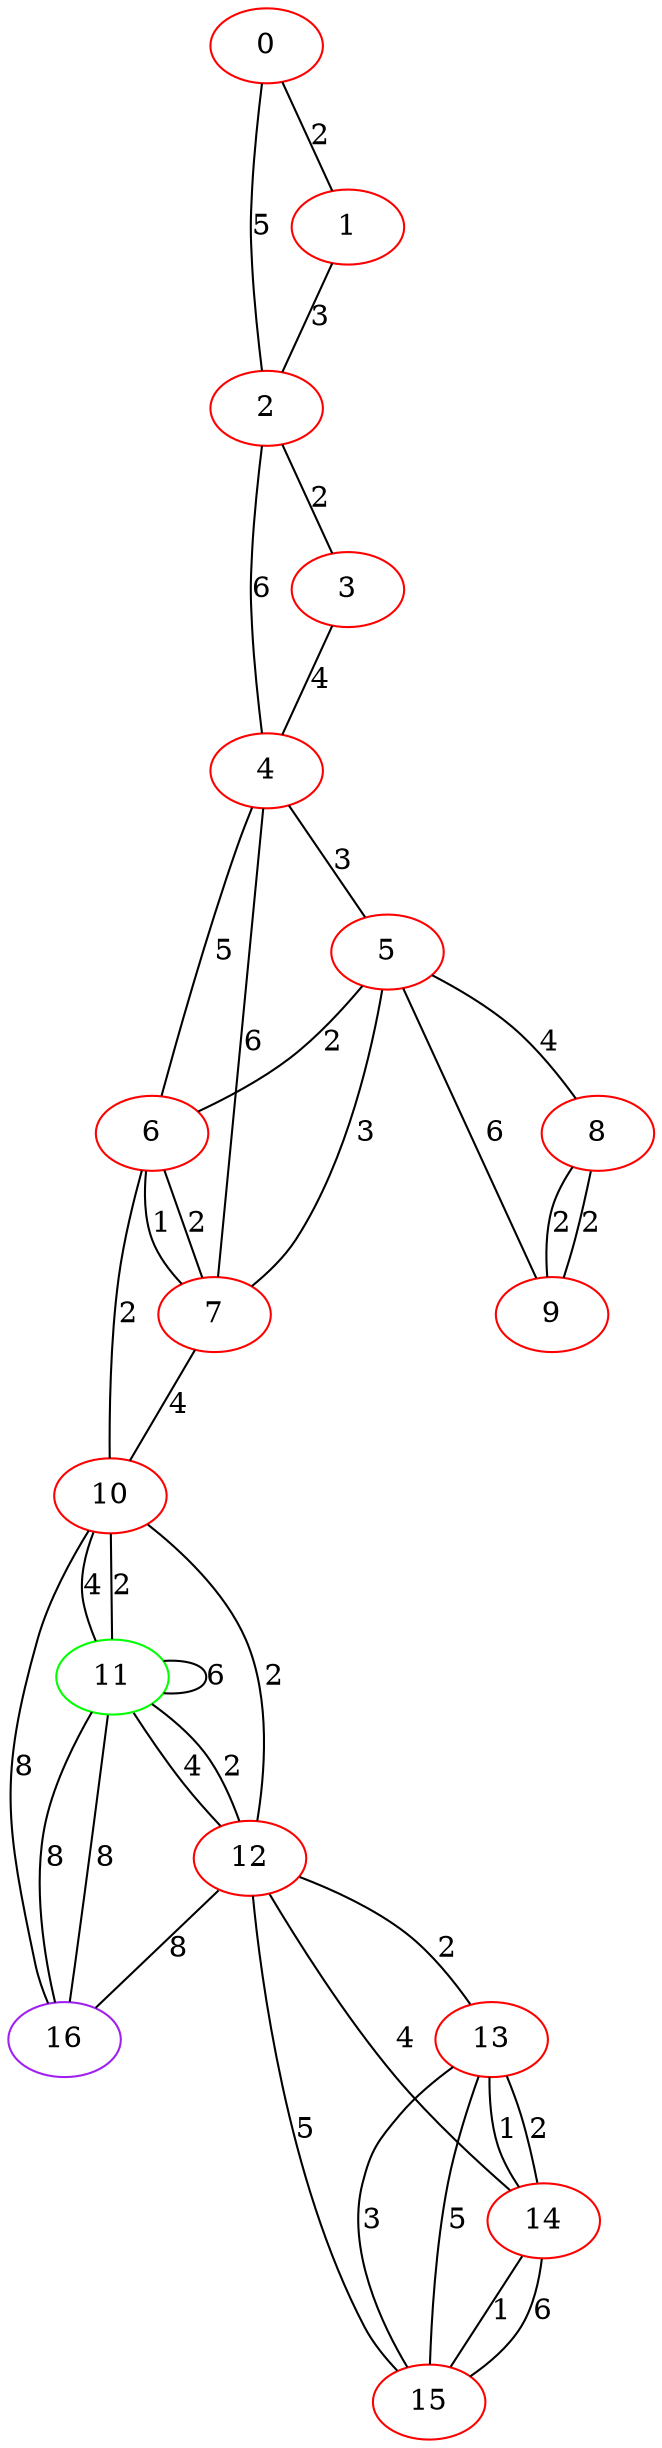 graph "" {
0 [color=red, weight=1];
1 [color=red, weight=1];
2 [color=red, weight=1];
3 [color=red, weight=1];
4 [color=red, weight=1];
5 [color=red, weight=1];
6 [color=red, weight=1];
7 [color=red, weight=1];
8 [color=red, weight=1];
9 [color=red, weight=1];
10 [color=red, weight=1];
11 [color=green, weight=2];
12 [color=red, weight=1];
13 [color=red, weight=1];
14 [color=red, weight=1];
15 [color=red, weight=1];
16 [color=purple, weight=4];
0 -- 1  [key=0, label=2];
0 -- 2  [key=0, label=5];
1 -- 2  [key=0, label=3];
2 -- 3  [key=0, label=2];
2 -- 4  [key=0, label=6];
3 -- 4  [key=0, label=4];
4 -- 5  [key=0, label=3];
4 -- 6  [key=0, label=5];
4 -- 7  [key=0, label=6];
5 -- 8  [key=0, label=4];
5 -- 9  [key=0, label=6];
5 -- 6  [key=0, label=2];
5 -- 7  [key=0, label=3];
6 -- 10  [key=0, label=2];
6 -- 7  [key=0, label=2];
6 -- 7  [key=1, label=1];
7 -- 10  [key=0, label=4];
8 -- 9  [key=0, label=2];
8 -- 9  [key=1, label=2];
10 -- 16  [key=0, label=8];
10 -- 11  [key=0, label=2];
10 -- 11  [key=1, label=4];
10 -- 12  [key=0, label=2];
11 -- 16  [key=0, label=8];
11 -- 16  [key=1, label=8];
11 -- 11  [key=0, label=6];
11 -- 12  [key=0, label=4];
11 -- 12  [key=1, label=2];
12 -- 13  [key=0, label=2];
12 -- 14  [key=0, label=4];
12 -- 15  [key=0, label=5];
12 -- 16  [key=0, label=8];
13 -- 14  [key=0, label=2];
13 -- 14  [key=1, label=1];
13 -- 15  [key=0, label=3];
13 -- 15  [key=1, label=5];
14 -- 15  [key=0, label=1];
14 -- 15  [key=1, label=6];
}
